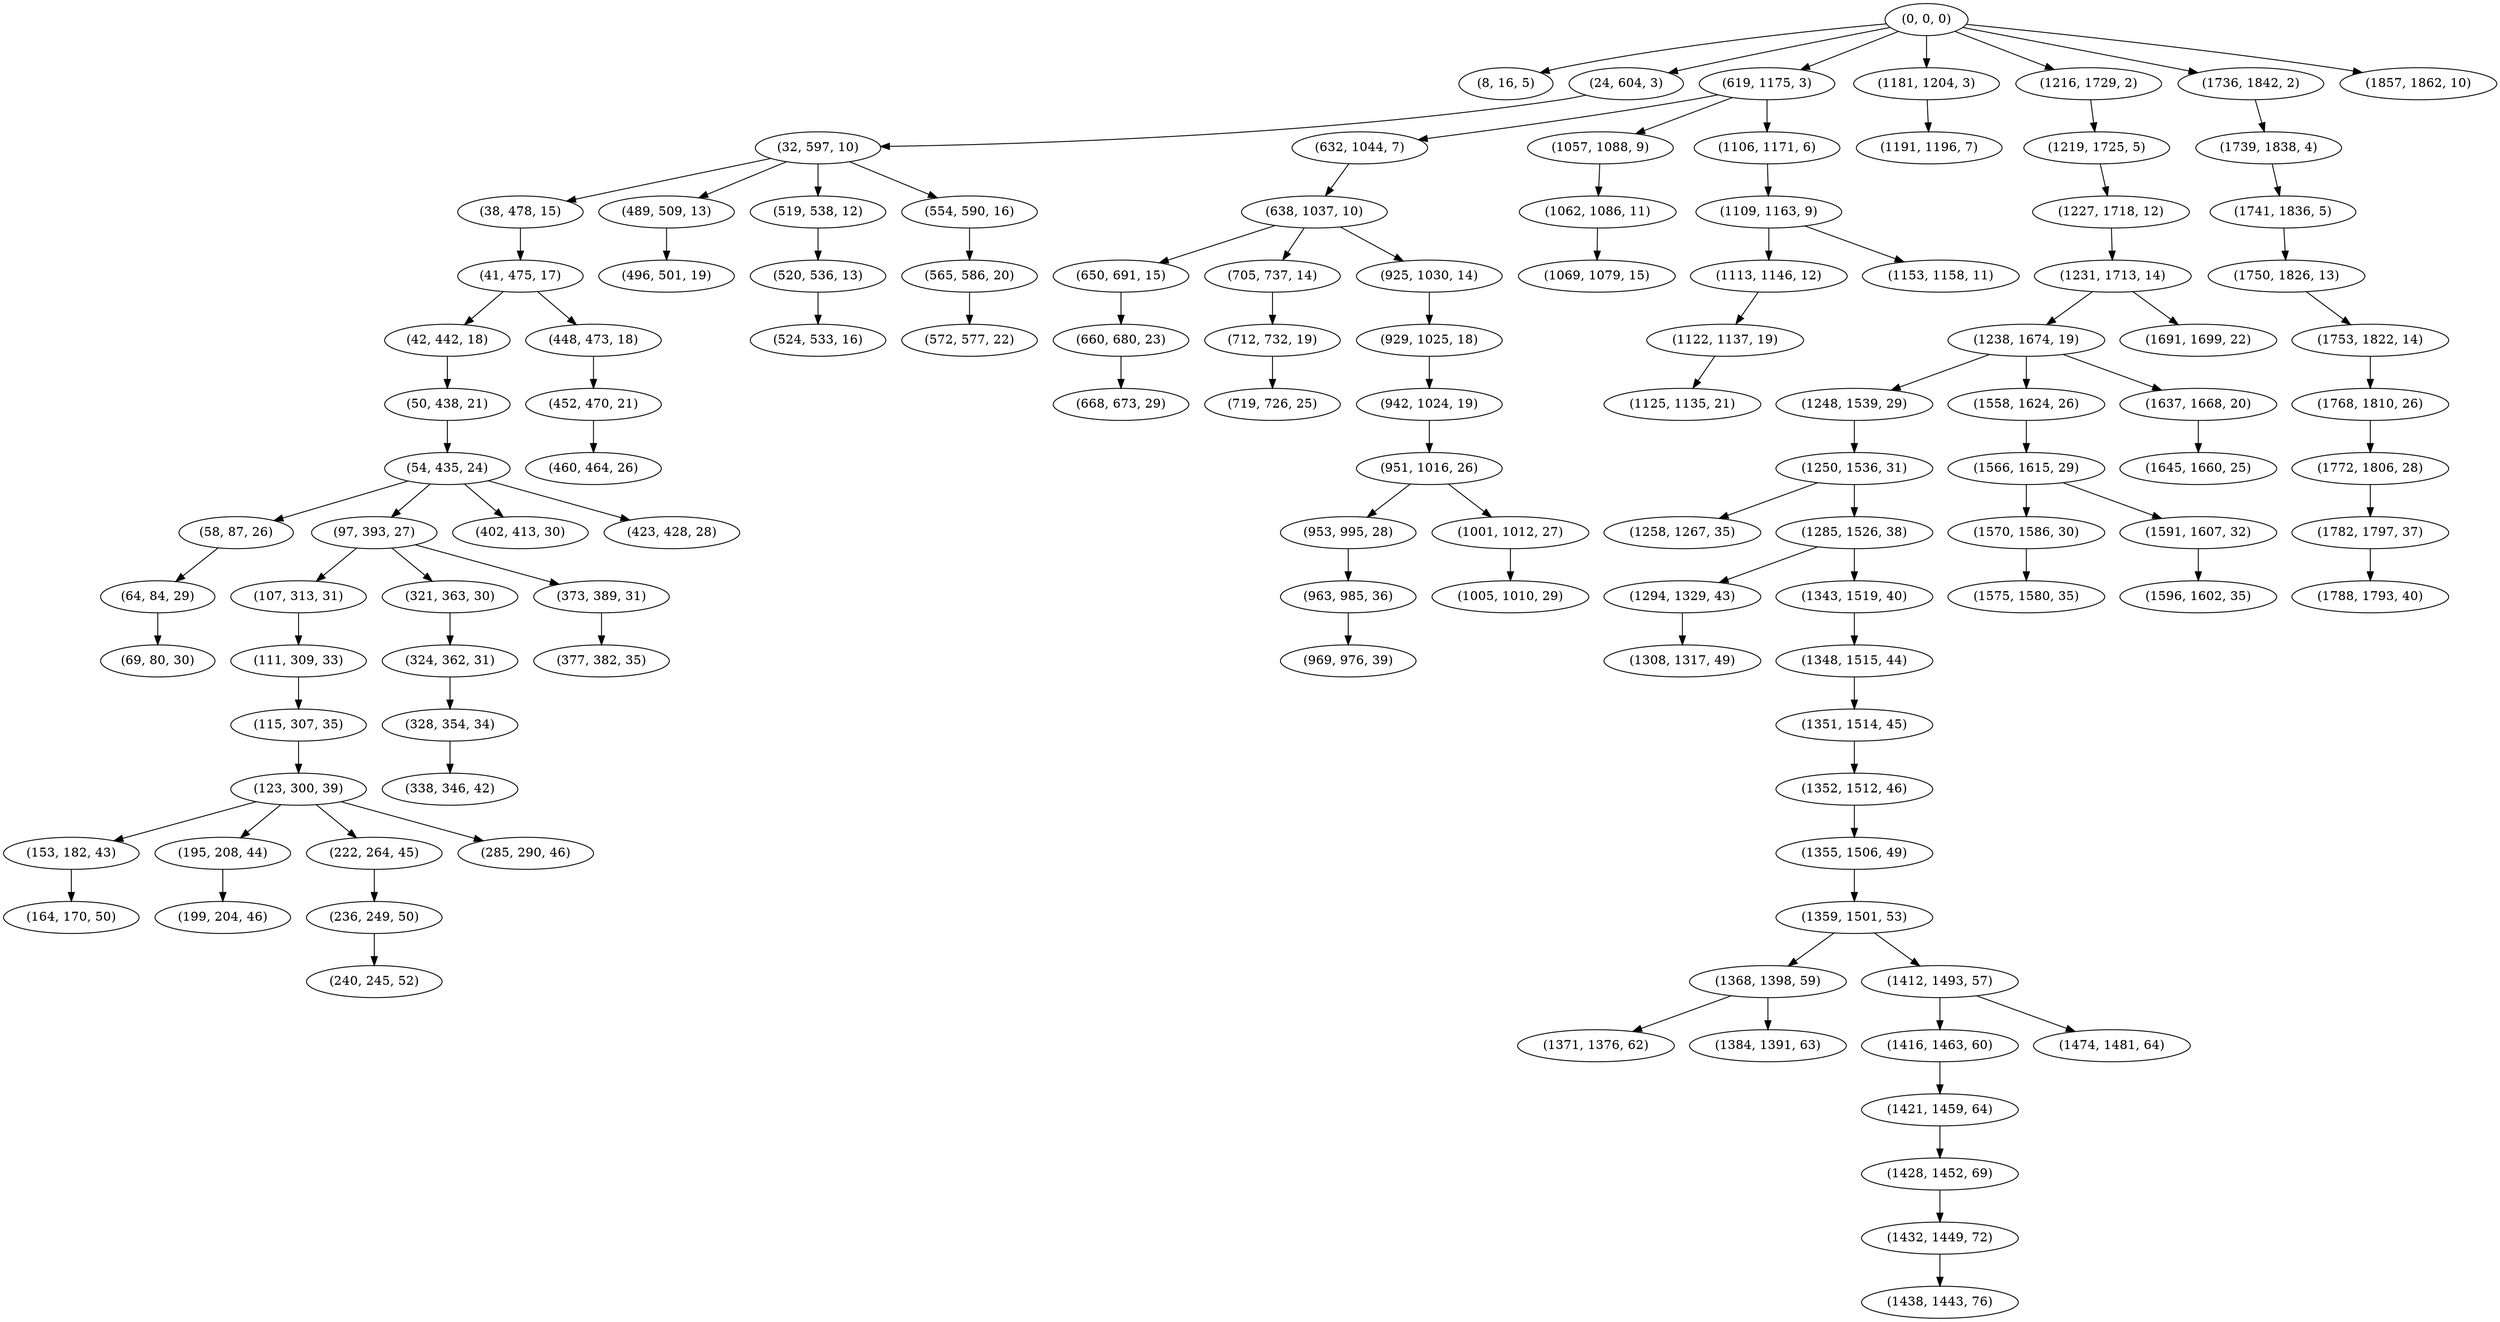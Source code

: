 digraph tree {
    "(0, 0, 0)";
    "(8, 16, 5)";
    "(24, 604, 3)";
    "(32, 597, 10)";
    "(38, 478, 15)";
    "(41, 475, 17)";
    "(42, 442, 18)";
    "(50, 438, 21)";
    "(54, 435, 24)";
    "(58, 87, 26)";
    "(64, 84, 29)";
    "(69, 80, 30)";
    "(97, 393, 27)";
    "(107, 313, 31)";
    "(111, 309, 33)";
    "(115, 307, 35)";
    "(123, 300, 39)";
    "(153, 182, 43)";
    "(164, 170, 50)";
    "(195, 208, 44)";
    "(199, 204, 46)";
    "(222, 264, 45)";
    "(236, 249, 50)";
    "(240, 245, 52)";
    "(285, 290, 46)";
    "(321, 363, 30)";
    "(324, 362, 31)";
    "(328, 354, 34)";
    "(338, 346, 42)";
    "(373, 389, 31)";
    "(377, 382, 35)";
    "(402, 413, 30)";
    "(423, 428, 28)";
    "(448, 473, 18)";
    "(452, 470, 21)";
    "(460, 464, 26)";
    "(489, 509, 13)";
    "(496, 501, 19)";
    "(519, 538, 12)";
    "(520, 536, 13)";
    "(524, 533, 16)";
    "(554, 590, 16)";
    "(565, 586, 20)";
    "(572, 577, 22)";
    "(619, 1175, 3)";
    "(632, 1044, 7)";
    "(638, 1037, 10)";
    "(650, 691, 15)";
    "(660, 680, 23)";
    "(668, 673, 29)";
    "(705, 737, 14)";
    "(712, 732, 19)";
    "(719, 726, 25)";
    "(925, 1030, 14)";
    "(929, 1025, 18)";
    "(942, 1024, 19)";
    "(951, 1016, 26)";
    "(953, 995, 28)";
    "(963, 985, 36)";
    "(969, 976, 39)";
    "(1001, 1012, 27)";
    "(1005, 1010, 29)";
    "(1057, 1088, 9)";
    "(1062, 1086, 11)";
    "(1069, 1079, 15)";
    "(1106, 1171, 6)";
    "(1109, 1163, 9)";
    "(1113, 1146, 12)";
    "(1122, 1137, 19)";
    "(1125, 1135, 21)";
    "(1153, 1158, 11)";
    "(1181, 1204, 3)";
    "(1191, 1196, 7)";
    "(1216, 1729, 2)";
    "(1219, 1725, 5)";
    "(1227, 1718, 12)";
    "(1231, 1713, 14)";
    "(1238, 1674, 19)";
    "(1248, 1539, 29)";
    "(1250, 1536, 31)";
    "(1258, 1267, 35)";
    "(1285, 1526, 38)";
    "(1294, 1329, 43)";
    "(1308, 1317, 49)";
    "(1343, 1519, 40)";
    "(1348, 1515, 44)";
    "(1351, 1514, 45)";
    "(1352, 1512, 46)";
    "(1355, 1506, 49)";
    "(1359, 1501, 53)";
    "(1368, 1398, 59)";
    "(1371, 1376, 62)";
    "(1384, 1391, 63)";
    "(1412, 1493, 57)";
    "(1416, 1463, 60)";
    "(1421, 1459, 64)";
    "(1428, 1452, 69)";
    "(1432, 1449, 72)";
    "(1438, 1443, 76)";
    "(1474, 1481, 64)";
    "(1558, 1624, 26)";
    "(1566, 1615, 29)";
    "(1570, 1586, 30)";
    "(1575, 1580, 35)";
    "(1591, 1607, 32)";
    "(1596, 1602, 35)";
    "(1637, 1668, 20)";
    "(1645, 1660, 25)";
    "(1691, 1699, 22)";
    "(1736, 1842, 2)";
    "(1739, 1838, 4)";
    "(1741, 1836, 5)";
    "(1750, 1826, 13)";
    "(1753, 1822, 14)";
    "(1768, 1810, 26)";
    "(1772, 1806, 28)";
    "(1782, 1797, 37)";
    "(1788, 1793, 40)";
    "(1857, 1862, 10)";
    "(0, 0, 0)" -> "(8, 16, 5)";
    "(0, 0, 0)" -> "(24, 604, 3)";
    "(0, 0, 0)" -> "(619, 1175, 3)";
    "(0, 0, 0)" -> "(1181, 1204, 3)";
    "(0, 0, 0)" -> "(1216, 1729, 2)";
    "(0, 0, 0)" -> "(1736, 1842, 2)";
    "(0, 0, 0)" -> "(1857, 1862, 10)";
    "(24, 604, 3)" -> "(32, 597, 10)";
    "(32, 597, 10)" -> "(38, 478, 15)";
    "(32, 597, 10)" -> "(489, 509, 13)";
    "(32, 597, 10)" -> "(519, 538, 12)";
    "(32, 597, 10)" -> "(554, 590, 16)";
    "(38, 478, 15)" -> "(41, 475, 17)";
    "(41, 475, 17)" -> "(42, 442, 18)";
    "(41, 475, 17)" -> "(448, 473, 18)";
    "(42, 442, 18)" -> "(50, 438, 21)";
    "(50, 438, 21)" -> "(54, 435, 24)";
    "(54, 435, 24)" -> "(58, 87, 26)";
    "(54, 435, 24)" -> "(97, 393, 27)";
    "(54, 435, 24)" -> "(402, 413, 30)";
    "(54, 435, 24)" -> "(423, 428, 28)";
    "(58, 87, 26)" -> "(64, 84, 29)";
    "(64, 84, 29)" -> "(69, 80, 30)";
    "(97, 393, 27)" -> "(107, 313, 31)";
    "(97, 393, 27)" -> "(321, 363, 30)";
    "(97, 393, 27)" -> "(373, 389, 31)";
    "(107, 313, 31)" -> "(111, 309, 33)";
    "(111, 309, 33)" -> "(115, 307, 35)";
    "(115, 307, 35)" -> "(123, 300, 39)";
    "(123, 300, 39)" -> "(153, 182, 43)";
    "(123, 300, 39)" -> "(195, 208, 44)";
    "(123, 300, 39)" -> "(222, 264, 45)";
    "(123, 300, 39)" -> "(285, 290, 46)";
    "(153, 182, 43)" -> "(164, 170, 50)";
    "(195, 208, 44)" -> "(199, 204, 46)";
    "(222, 264, 45)" -> "(236, 249, 50)";
    "(236, 249, 50)" -> "(240, 245, 52)";
    "(321, 363, 30)" -> "(324, 362, 31)";
    "(324, 362, 31)" -> "(328, 354, 34)";
    "(328, 354, 34)" -> "(338, 346, 42)";
    "(373, 389, 31)" -> "(377, 382, 35)";
    "(448, 473, 18)" -> "(452, 470, 21)";
    "(452, 470, 21)" -> "(460, 464, 26)";
    "(489, 509, 13)" -> "(496, 501, 19)";
    "(519, 538, 12)" -> "(520, 536, 13)";
    "(520, 536, 13)" -> "(524, 533, 16)";
    "(554, 590, 16)" -> "(565, 586, 20)";
    "(565, 586, 20)" -> "(572, 577, 22)";
    "(619, 1175, 3)" -> "(632, 1044, 7)";
    "(619, 1175, 3)" -> "(1057, 1088, 9)";
    "(619, 1175, 3)" -> "(1106, 1171, 6)";
    "(632, 1044, 7)" -> "(638, 1037, 10)";
    "(638, 1037, 10)" -> "(650, 691, 15)";
    "(638, 1037, 10)" -> "(705, 737, 14)";
    "(638, 1037, 10)" -> "(925, 1030, 14)";
    "(650, 691, 15)" -> "(660, 680, 23)";
    "(660, 680, 23)" -> "(668, 673, 29)";
    "(705, 737, 14)" -> "(712, 732, 19)";
    "(712, 732, 19)" -> "(719, 726, 25)";
    "(925, 1030, 14)" -> "(929, 1025, 18)";
    "(929, 1025, 18)" -> "(942, 1024, 19)";
    "(942, 1024, 19)" -> "(951, 1016, 26)";
    "(951, 1016, 26)" -> "(953, 995, 28)";
    "(951, 1016, 26)" -> "(1001, 1012, 27)";
    "(953, 995, 28)" -> "(963, 985, 36)";
    "(963, 985, 36)" -> "(969, 976, 39)";
    "(1001, 1012, 27)" -> "(1005, 1010, 29)";
    "(1057, 1088, 9)" -> "(1062, 1086, 11)";
    "(1062, 1086, 11)" -> "(1069, 1079, 15)";
    "(1106, 1171, 6)" -> "(1109, 1163, 9)";
    "(1109, 1163, 9)" -> "(1113, 1146, 12)";
    "(1109, 1163, 9)" -> "(1153, 1158, 11)";
    "(1113, 1146, 12)" -> "(1122, 1137, 19)";
    "(1122, 1137, 19)" -> "(1125, 1135, 21)";
    "(1181, 1204, 3)" -> "(1191, 1196, 7)";
    "(1216, 1729, 2)" -> "(1219, 1725, 5)";
    "(1219, 1725, 5)" -> "(1227, 1718, 12)";
    "(1227, 1718, 12)" -> "(1231, 1713, 14)";
    "(1231, 1713, 14)" -> "(1238, 1674, 19)";
    "(1231, 1713, 14)" -> "(1691, 1699, 22)";
    "(1238, 1674, 19)" -> "(1248, 1539, 29)";
    "(1238, 1674, 19)" -> "(1558, 1624, 26)";
    "(1238, 1674, 19)" -> "(1637, 1668, 20)";
    "(1248, 1539, 29)" -> "(1250, 1536, 31)";
    "(1250, 1536, 31)" -> "(1258, 1267, 35)";
    "(1250, 1536, 31)" -> "(1285, 1526, 38)";
    "(1285, 1526, 38)" -> "(1294, 1329, 43)";
    "(1285, 1526, 38)" -> "(1343, 1519, 40)";
    "(1294, 1329, 43)" -> "(1308, 1317, 49)";
    "(1343, 1519, 40)" -> "(1348, 1515, 44)";
    "(1348, 1515, 44)" -> "(1351, 1514, 45)";
    "(1351, 1514, 45)" -> "(1352, 1512, 46)";
    "(1352, 1512, 46)" -> "(1355, 1506, 49)";
    "(1355, 1506, 49)" -> "(1359, 1501, 53)";
    "(1359, 1501, 53)" -> "(1368, 1398, 59)";
    "(1359, 1501, 53)" -> "(1412, 1493, 57)";
    "(1368, 1398, 59)" -> "(1371, 1376, 62)";
    "(1368, 1398, 59)" -> "(1384, 1391, 63)";
    "(1412, 1493, 57)" -> "(1416, 1463, 60)";
    "(1412, 1493, 57)" -> "(1474, 1481, 64)";
    "(1416, 1463, 60)" -> "(1421, 1459, 64)";
    "(1421, 1459, 64)" -> "(1428, 1452, 69)";
    "(1428, 1452, 69)" -> "(1432, 1449, 72)";
    "(1432, 1449, 72)" -> "(1438, 1443, 76)";
    "(1558, 1624, 26)" -> "(1566, 1615, 29)";
    "(1566, 1615, 29)" -> "(1570, 1586, 30)";
    "(1566, 1615, 29)" -> "(1591, 1607, 32)";
    "(1570, 1586, 30)" -> "(1575, 1580, 35)";
    "(1591, 1607, 32)" -> "(1596, 1602, 35)";
    "(1637, 1668, 20)" -> "(1645, 1660, 25)";
    "(1736, 1842, 2)" -> "(1739, 1838, 4)";
    "(1739, 1838, 4)" -> "(1741, 1836, 5)";
    "(1741, 1836, 5)" -> "(1750, 1826, 13)";
    "(1750, 1826, 13)" -> "(1753, 1822, 14)";
    "(1753, 1822, 14)" -> "(1768, 1810, 26)";
    "(1768, 1810, 26)" -> "(1772, 1806, 28)";
    "(1772, 1806, 28)" -> "(1782, 1797, 37)";
    "(1782, 1797, 37)" -> "(1788, 1793, 40)";
}
